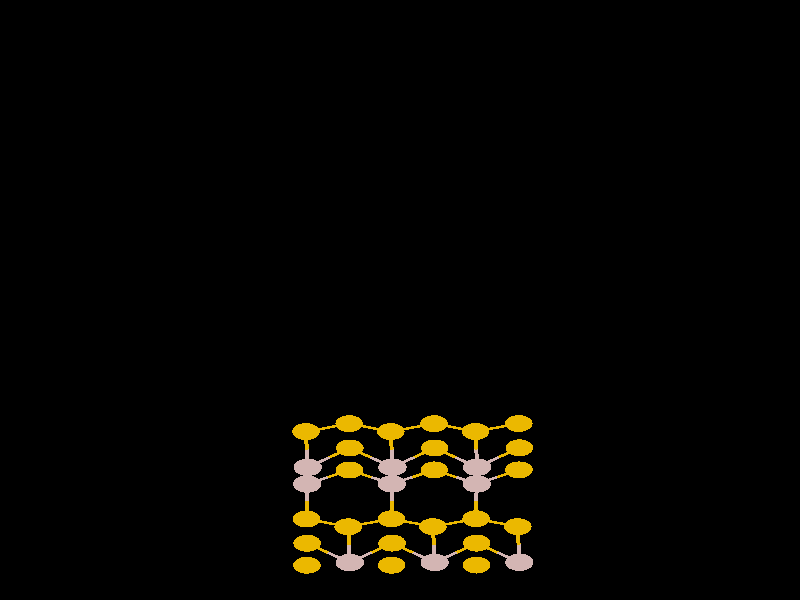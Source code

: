 #include "colors.inc"
#include "finish.inc"

global_settings {assumed_gamma 1 max_trace_level 6}
background {color White transmit 1.0}
camera {orthographic
  right -40.15*x up 49.16*y
  direction 1.00*z
  location <0,0,50.00> look_at <0,0,0>}


light_source {<  2.00,   3.00,  40.00> color White
  area_light <0.70, 0, 0>, <0, 0.70, 0>, 3, 3
  adaptive 1 jitter}
// no fog
#declare simple = finish {phong 0.7}
#declare pale = finish {ambient 0.5 diffuse 0.85 roughness 0.001 specular 0.200 }
#declare intermediate = finish {ambient 0.3 diffuse 0.6 specular 0.1 roughness 0.04}
#declare vmd = finish {ambient 0.0 diffuse 0.65 phong 0.1 phong_size 40.0 specular 0.5 }
#declare jmol = finish {ambient 0.2 diffuse 0.6 specular 1 roughness 0.001 metallic}
#declare ase2 = finish {ambient 0.05 brilliance 3 diffuse 0.6 metallic specular 0.7 roughness 0.04 reflection 0.15}
#declare ase3 = finish {ambient 0.15 brilliance 2 diffuse 0.6 metallic specular 1.0 roughness 0.001 reflection 0.0}
#declare glass = finish {ambient 0.05 diffuse 0.3 specular 1.0 roughness 0.001}
#declare glass2 = finish {ambient 0.01 diffuse 0.3 specular 1.0 reflection 0.25 roughness 0.001}
#declare Rcell = 0.000;
#declare Rbond = 0.100;

#macro atom(LOC, R, COL, TRANS, FIN)
  sphere{LOC, R texture{pigment{color COL transmit TRANS} finish{FIN}}}
#end
#macro constrain(LOC, R, COL, TRANS FIN)
union{torus{R, Rcell rotate 45*z texture{pigment{color COL transmit TRANS} finish{FIN}}}
     torus{R, Rcell rotate -45*z texture{pigment{color COL transmit TRANS} finish{FIN}}}
     translate LOC}
#end

cylinder {< -6.41, -23.41, -34.20>, < 19.12, -23.38, -34.20>, Rcell pigment {Black}}
cylinder {<-19.12,  23.38, -34.20>, <  6.41,  23.41, -34.20>, Rcell pigment {Black}}
cylinder {<-19.12,  23.38,   0.00>, <  6.41,  23.41,   0.00>, Rcell pigment {Black}}
cylinder {< -6.41, -23.41,   0.00>, < 19.12, -23.38,   0.00>, Rcell pigment {Black}}
cylinder {< -6.41, -23.41, -34.20>, <-19.12,  23.38, -34.20>, Rcell pigment {Black}}
cylinder {< 19.12, -23.38, -34.20>, <  6.41,  23.41, -34.20>, Rcell pigment {Black}}
cylinder {< 19.12, -23.38,   0.00>, <  6.41,  23.41,   0.00>, Rcell pigment {Black}}
cylinder {< -6.41, -23.41,   0.00>, <-19.12,  23.38,   0.00>, Rcell pigment {Black}}
cylinder {< -6.41, -23.41, -34.20>, < -6.41, -23.41,   0.00>, Rcell pigment {Black}}
cylinder {< 19.12, -23.38, -34.20>, < 19.12, -23.38,   0.00>, Rcell pigment {Black}}
cylinder {<  6.41,  23.41, -34.20>, <  6.41,  23.41,   0.00>, Rcell pigment {Black}}
cylinder {<-19.12,  23.38, -34.20>, <-19.12,  23.38,   0.00>, Rcell pigment {Black}}
atom(< -4.67, -21.73, -14.31>, 0.69, rgb <0.83, 0.48, 0.00>, 0.0, ase3) // #0
atom(< -4.66, -19.93, -19.54>, 0.69, rgb <0.83, 0.48, 0.00>, 0.0, ase3) // #1
atom(< -4.69, -17.94, -15.54>, 0.69, rgb <0.83, 0.48, 0.00>, 0.0, ase3) // #2
atom(< -2.52, -21.51, -18.18>, 0.71, rgb <0.65, 0.46, 0.45>, 0.0, ase3) // #3
atom(< -4.63, -13.71, -18.18>, 0.71, rgb <0.65, 0.46, 0.45>, 0.0, ase3) // #4
atom(< -0.42, -21.73, -14.31>, 0.69, rgb <0.83, 0.48, 0.00>, 0.0, ase3) // #5
atom(< -2.60, -18.58, -17.48>, 0.69, rgb <0.83, 0.48, 0.00>, 0.0, ase3) // #6
atom(< -0.40, -19.92, -19.54>, 0.69, rgb <0.83, 0.48, 0.00>, 0.0, ase3) // #7
atom(< -0.43, -17.93, -15.54>, 0.69, rgb <0.83, 0.48, 0.00>, 0.0, ase3) // #8
atom(<  1.74, -21.50, -18.18>, 0.71, rgb <0.65, 0.46, 0.45>, 0.0, ase3) // #9
atom(< -2.54, -13.93, -14.31>, 0.69, rgb <0.83, 0.48, 0.00>, 0.0, ase3) // #10
atom(< -4.72, -10.78, -17.48>, 0.69, rgb <0.83, 0.48, 0.00>, 0.0, ase3) // #11
atom(< -2.52, -12.12, -19.54>, 0.69, rgb <0.83, 0.48, 0.00>, 0.0, ase3) // #12
atom(< -2.55, -10.13, -15.54>, 0.69, rgb <0.83, 0.48, 0.00>, 0.0, ase3) // #13
atom(< -4.66, -15.08, -15.64>, 0.71, rgb <0.65, 0.46, 0.45>, 0.0, ase3) // #14
atom(< -0.38, -13.70, -18.18>, 0.71, rgb <0.65, 0.46, 0.45>, 0.0, ase3) // #15
atom(<  3.84, -21.72, -14.31>, 0.69, rgb <0.83, 0.48, 0.00>, 0.0, ase3) // #16
atom(<  1.65, -18.57, -17.48>, 0.69, rgb <0.83, 0.48, 0.00>, 0.0, ase3) // #17
atom(<  3.85, -19.92, -19.54>, 0.69, rgb <0.83, 0.48, 0.00>, 0.0, ase3) // #18
atom(<  3.82, -17.92, -15.54>, 0.69, rgb <0.83, 0.48, 0.00>, 0.0, ase3) // #19
atom(<  5.99, -21.49, -18.18>, 0.71, rgb <0.65, 0.46, 0.45>, 0.0, ase3) // #20
atom(<  1.72, -13.92, -14.31>, 0.69, rgb <0.83, 0.48, 0.00>, 0.0, ase3) // #21
atom(< -0.46, -10.78, -17.48>, 0.69, rgb <0.83, 0.48, 0.00>, 0.0, ase3) // #22
atom(<  1.74, -12.12, -19.54>, 0.69, rgb <0.83, 0.48, 0.00>, 0.0, ase3) // #23
atom(<  1.71, -10.13, -15.54>, 0.69, rgb <0.83, 0.48, 0.00>, 0.0, ase3) // #24
atom(< -0.41, -15.07, -15.64>, 0.71, rgb <0.65, 0.46, 0.45>, 0.0, ase3) // #25
atom(<  3.87, -13.70, -18.18>, 0.71, rgb <0.65, 0.46, 0.45>, 0.0, ase3) // #26
atom(<  5.91, -18.57, -17.48>, 0.69, rgb <0.83, 0.48, 0.00>, 0.0, ase3) // #27
atom(<  5.97, -13.92, -14.31>, 0.69, rgb <0.83, 0.48, 0.00>, 0.0, ase3) // #28
atom(<  3.79, -10.77, -17.48>, 0.69, rgb <0.83, 0.48, 0.00>, 0.0, ase3) // #29
atom(<  5.99, -12.11, -19.54>, 0.69, rgb <0.83, 0.48, 0.00>, 0.0, ase3) // #30
atom(<  5.96, -10.12, -15.54>, 0.69, rgb <0.83, 0.48, 0.00>, 0.0, ase3) // #31
atom(<  3.85, -15.07, -15.64>, 0.71, rgb <0.65, 0.46, 0.45>, 0.0, ase3) // #32
cylinder {< -4.66, -19.93, -19.54>, < -3.59, -20.72, -18.86>, Rbond texture{pigment {color rgb <0.83, 0.48, 0.00> transmit 0.0} finish{ase3}}}
cylinder {< -2.52, -21.51, -18.18>, < -3.59, -20.72, -18.86>, Rbond texture{pigment {color rgb <0.65, 0.46, 0.45> transmit 0.0} finish{ase3}}}
cylinder {< -4.69, -17.94, -15.54>, < -3.64, -18.26, -16.51>, Rbond texture{pigment {color rgb <0.83, 0.48, 0.00> transmit 0.0} finish{ase3}}}
cylinder {< -2.60, -18.58, -17.48>, < -3.64, -18.26, -16.51>, Rbond texture{pigment {color rgb <0.83, 0.48, 0.00> transmit 0.0} finish{ase3}}}
cylinder {< -4.69, -17.94, -15.54>, < -4.68, -16.51, -15.59>, Rbond texture{pigment {color rgb <0.83, 0.48, 0.00> transmit 0.0} finish{ase3}}}
cylinder {< -4.66, -15.08, -15.64>, < -4.68, -16.51, -15.59>, Rbond texture{pigment {color rgb <0.65, 0.46, 0.45> transmit 0.0} finish{ase3}}}
cylinder {< -2.52, -21.51, -18.18>, < -1.46, -20.71, -18.86>, Rbond texture{pigment {color rgb <0.65, 0.46, 0.45> transmit 0.0} finish{ase3}}}
cylinder {< -0.40, -19.92, -19.54>, < -1.46, -20.71, -18.86>, Rbond texture{pigment {color rgb <0.83, 0.48, 0.00> transmit 0.0} finish{ase3}}}
cylinder {< -2.52, -21.51, -18.18>, < -2.56, -20.04, -17.83>, Rbond texture{pigment {color rgb <0.65, 0.46, 0.45> transmit 0.0} finish{ase3}}}
cylinder {< -2.60, -18.58, -17.48>, < -2.56, -20.04, -17.83>, Rbond texture{pigment {color rgb <0.83, 0.48, 0.00> transmit 0.0} finish{ase3}}}
cylinder {< -4.63, -13.71, -18.18>, < -4.65, -14.39, -16.91>, Rbond texture{pigment {color rgb <0.65, 0.46, 0.45> transmit 0.0} finish{ase3}}}
cylinder {< -4.66, -15.08, -15.64>, < -4.65, -14.39, -16.91>, Rbond texture{pigment {color rgb <0.65, 0.46, 0.45> transmit 0.0} finish{ase3}}}
cylinder {< -4.63, -13.71, -18.18>, < -4.68, -12.24, -17.83>, Rbond texture{pigment {color rgb <0.65, 0.46, 0.45> transmit 0.0} finish{ase3}}}
cylinder {< -4.72, -10.78, -17.48>, < -4.68, -12.24, -17.83>, Rbond texture{pigment {color rgb <0.83, 0.48, 0.00> transmit 0.0} finish{ase3}}}
cylinder {< -4.63, -13.71, -18.18>, < -3.58, -12.92, -18.86>, Rbond texture{pigment {color rgb <0.65, 0.46, 0.45> transmit 0.0} finish{ase3}}}
cylinder {< -2.52, -12.12, -19.54>, < -3.58, -12.92, -18.86>, Rbond texture{pigment {color rgb <0.83, 0.48, 0.00> transmit 0.0} finish{ase3}}}
cylinder {< -2.60, -18.58, -17.48>, < -1.52, -18.25, -16.51>, Rbond texture{pigment {color rgb <0.83, 0.48, 0.00> transmit 0.0} finish{ase3}}}
cylinder {< -0.43, -17.93, -15.54>, < -1.52, -18.25, -16.51>, Rbond texture{pigment {color rgb <0.83, 0.48, 0.00> transmit 0.0} finish{ase3}}}
cylinder {< -0.40, -19.92, -19.54>, <  0.67, -20.71, -18.86>, Rbond texture{pigment {color rgb <0.83, 0.48, 0.00> transmit 0.0} finish{ase3}}}
cylinder {<  1.74, -21.50, -18.18>, <  0.67, -20.71, -18.86>, Rbond texture{pigment {color rgb <0.65, 0.46, 0.45> transmit 0.0} finish{ase3}}}
cylinder {< -0.43, -17.93, -15.54>, <  0.61, -18.25, -16.51>, Rbond texture{pigment {color rgb <0.83, 0.48, 0.00> transmit 0.0} finish{ase3}}}
cylinder {<  1.65, -18.57, -17.48>, <  0.61, -18.25, -16.51>, Rbond texture{pigment {color rgb <0.83, 0.48, 0.00> transmit 0.0} finish{ase3}}}
cylinder {< -0.43, -17.93, -15.54>, < -0.42, -16.50, -15.59>, Rbond texture{pigment {color rgb <0.83, 0.48, 0.00> transmit 0.0} finish{ase3}}}
cylinder {< -0.41, -15.07, -15.64>, < -0.42, -16.50, -15.59>, Rbond texture{pigment {color rgb <0.65, 0.46, 0.45> transmit 0.0} finish{ase3}}}
cylinder {<  1.74, -21.50, -18.18>, <  2.80, -20.71, -18.86>, Rbond texture{pigment {color rgb <0.65, 0.46, 0.45> transmit 0.0} finish{ase3}}}
cylinder {<  3.85, -19.92, -19.54>, <  2.80, -20.71, -18.86>, Rbond texture{pigment {color rgb <0.83, 0.48, 0.00> transmit 0.0} finish{ase3}}}
cylinder {<  1.74, -21.50, -18.18>, <  1.70, -20.04, -17.83>, Rbond texture{pigment {color rgb <0.65, 0.46, 0.45> transmit 0.0} finish{ase3}}}
cylinder {<  1.65, -18.57, -17.48>, <  1.70, -20.04, -17.83>, Rbond texture{pigment {color rgb <0.83, 0.48, 0.00> transmit 0.0} finish{ase3}}}
cylinder {< -2.54, -13.93, -14.31>, < -3.60, -14.50, -14.97>, Rbond texture{pigment {color rgb <0.83, 0.48, 0.00> transmit 0.0} finish{ase3}}}
cylinder {< -4.66, -15.08, -15.64>, < -3.60, -14.50, -14.97>, Rbond texture{pigment {color rgb <0.65, 0.46, 0.45> transmit 0.0} finish{ase3}}}
cylinder {< -2.54, -13.93, -14.31>, < -1.47, -14.50, -14.97>, Rbond texture{pigment {color rgb <0.83, 0.48, 0.00> transmit 0.0} finish{ase3}}}
cylinder {< -0.41, -15.07, -15.64>, < -1.47, -14.50, -14.97>, Rbond texture{pigment {color rgb <0.65, 0.46, 0.45> transmit 0.0} finish{ase3}}}
cylinder {< -4.72, -10.78, -17.48>, < -3.63, -10.46, -16.51>, Rbond texture{pigment {color rgb <0.83, 0.48, 0.00> transmit 0.0} finish{ase3}}}
cylinder {< -2.55, -10.13, -15.54>, < -3.63, -10.46, -16.51>, Rbond texture{pigment {color rgb <0.83, 0.48, 0.00> transmit 0.0} finish{ase3}}}
cylinder {< -2.52, -12.12, -19.54>, < -1.45, -12.91, -18.86>, Rbond texture{pigment {color rgb <0.83, 0.48, 0.00> transmit 0.0} finish{ase3}}}
cylinder {< -0.38, -13.70, -18.18>, < -1.45, -12.91, -18.86>, Rbond texture{pigment {color rgb <0.65, 0.46, 0.45> transmit 0.0} finish{ase3}}}
cylinder {< -2.55, -10.13, -15.54>, < -1.51, -10.45, -16.51>, Rbond texture{pigment {color rgb <0.83, 0.48, 0.00> transmit 0.0} finish{ase3}}}
cylinder {< -0.46, -10.78, -17.48>, < -1.51, -10.45, -16.51>, Rbond texture{pigment {color rgb <0.83, 0.48, 0.00> transmit 0.0} finish{ase3}}}
cylinder {< -0.38, -13.70, -18.18>, < -0.39, -14.39, -16.91>, Rbond texture{pigment {color rgb <0.65, 0.46, 0.45> transmit 0.0} finish{ase3}}}
cylinder {< -0.41, -15.07, -15.64>, < -0.39, -14.39, -16.91>, Rbond texture{pigment {color rgb <0.65, 0.46, 0.45> transmit 0.0} finish{ase3}}}
cylinder {< -0.38, -13.70, -18.18>, < -0.42, -12.24, -17.83>, Rbond texture{pigment {color rgb <0.65, 0.46, 0.45> transmit 0.0} finish{ase3}}}
cylinder {< -0.46, -10.78, -17.48>, < -0.42, -12.24, -17.83>, Rbond texture{pigment {color rgb <0.83, 0.48, 0.00> transmit 0.0} finish{ase3}}}
cylinder {< -0.38, -13.70, -18.18>, <  0.68, -12.91, -18.86>, Rbond texture{pigment {color rgb <0.65, 0.46, 0.45> transmit 0.0} finish{ase3}}}
cylinder {<  1.74, -12.12, -19.54>, <  0.68, -12.91, -18.86>, Rbond texture{pigment {color rgb <0.83, 0.48, 0.00> transmit 0.0} finish{ase3}}}
cylinder {<  1.65, -18.57, -17.48>, <  2.74, -18.25, -16.51>, Rbond texture{pigment {color rgb <0.83, 0.48, 0.00> transmit 0.0} finish{ase3}}}
cylinder {<  3.82, -17.92, -15.54>, <  2.74, -18.25, -16.51>, Rbond texture{pigment {color rgb <0.83, 0.48, 0.00> transmit 0.0} finish{ase3}}}
cylinder {<  3.85, -19.92, -19.54>, <  4.92, -20.71, -18.86>, Rbond texture{pigment {color rgb <0.83, 0.48, 0.00> transmit 0.0} finish{ase3}}}
cylinder {<  5.99, -21.49, -18.18>, <  4.92, -20.71, -18.86>, Rbond texture{pigment {color rgb <0.65, 0.46, 0.45> transmit 0.0} finish{ase3}}}
cylinder {<  3.82, -17.92, -15.54>, <  4.87, -18.25, -16.51>, Rbond texture{pigment {color rgb <0.83, 0.48, 0.00> transmit 0.0} finish{ase3}}}
cylinder {<  5.91, -18.57, -17.48>, <  4.87, -18.25, -16.51>, Rbond texture{pigment {color rgb <0.83, 0.48, 0.00> transmit 0.0} finish{ase3}}}
cylinder {<  3.82, -17.92, -15.54>, <  3.83, -16.49, -15.59>, Rbond texture{pigment {color rgb <0.83, 0.48, 0.00> transmit 0.0} finish{ase3}}}
cylinder {<  3.85, -15.07, -15.64>, <  3.83, -16.49, -15.59>, Rbond texture{pigment {color rgb <0.65, 0.46, 0.45> transmit 0.0} finish{ase3}}}
cylinder {<  5.99, -21.49, -18.18>, <  5.95, -20.03, -17.83>, Rbond texture{pigment {color rgb <0.65, 0.46, 0.45> transmit 0.0} finish{ase3}}}
cylinder {<  5.91, -18.57, -17.48>, <  5.95, -20.03, -17.83>, Rbond texture{pigment {color rgb <0.83, 0.48, 0.00> transmit 0.0} finish{ase3}}}
cylinder {<  1.72, -13.92, -14.31>, <  0.65, -14.50, -14.97>, Rbond texture{pigment {color rgb <0.83, 0.48, 0.00> transmit 0.0} finish{ase3}}}
cylinder {< -0.41, -15.07, -15.64>, <  0.65, -14.50, -14.97>, Rbond texture{pigment {color rgb <0.65, 0.46, 0.45> transmit 0.0} finish{ase3}}}
cylinder {<  1.72, -13.92, -14.31>, <  2.78, -14.49, -14.97>, Rbond texture{pigment {color rgb <0.83, 0.48, 0.00> transmit 0.0} finish{ase3}}}
cylinder {<  3.85, -15.07, -15.64>, <  2.78, -14.49, -14.97>, Rbond texture{pigment {color rgb <0.65, 0.46, 0.45> transmit 0.0} finish{ase3}}}
cylinder {< -0.46, -10.78, -17.48>, <  0.62, -10.45, -16.51>, Rbond texture{pigment {color rgb <0.83, 0.48, 0.00> transmit 0.0} finish{ase3}}}
cylinder {<  1.71, -10.13, -15.54>, <  0.62, -10.45, -16.51>, Rbond texture{pigment {color rgb <0.83, 0.48, 0.00> transmit 0.0} finish{ase3}}}
cylinder {<  1.74, -12.12, -19.54>, <  2.81, -12.91, -18.86>, Rbond texture{pigment {color rgb <0.83, 0.48, 0.00> transmit 0.0} finish{ase3}}}
cylinder {<  3.87, -13.70, -18.18>, <  2.81, -12.91, -18.86>, Rbond texture{pigment {color rgb <0.65, 0.46, 0.45> transmit 0.0} finish{ase3}}}
cylinder {<  1.71, -10.13, -15.54>, <  2.75, -10.45, -16.51>, Rbond texture{pigment {color rgb <0.83, 0.48, 0.00> transmit 0.0} finish{ase3}}}
cylinder {<  3.79, -10.77, -17.48>, <  2.75, -10.45, -16.51>, Rbond texture{pigment {color rgb <0.83, 0.48, 0.00> transmit 0.0} finish{ase3}}}
cylinder {<  3.87, -13.70, -18.18>, <  3.83, -12.23, -17.83>, Rbond texture{pigment {color rgb <0.65, 0.46, 0.45> transmit 0.0} finish{ase3}}}
cylinder {<  3.79, -10.77, -17.48>, <  3.83, -12.23, -17.83>, Rbond texture{pigment {color rgb <0.83, 0.48, 0.00> transmit 0.0} finish{ase3}}}
cylinder {<  3.87, -13.70, -18.18>, <  4.93, -12.90, -18.86>, Rbond texture{pigment {color rgb <0.65, 0.46, 0.45> transmit 0.0} finish{ase3}}}
cylinder {<  5.99, -12.11, -19.54>, <  4.93, -12.90, -18.86>, Rbond texture{pigment {color rgb <0.83, 0.48, 0.00> transmit 0.0} finish{ase3}}}
cylinder {<  3.87, -13.70, -18.18>, <  3.86, -14.38, -16.91>, Rbond texture{pigment {color rgb <0.65, 0.46, 0.45> transmit 0.0} finish{ase3}}}
cylinder {<  3.85, -15.07, -15.64>, <  3.86, -14.38, -16.91>, Rbond texture{pigment {color rgb <0.65, 0.46, 0.45> transmit 0.0} finish{ase3}}}
cylinder {<  5.97, -13.92, -14.31>, <  4.91, -14.49, -14.97>, Rbond texture{pigment {color rgb <0.83, 0.48, 0.00> transmit 0.0} finish{ase3}}}
cylinder {<  3.85, -15.07, -15.64>, <  4.91, -14.49, -14.97>, Rbond texture{pigment {color rgb <0.65, 0.46, 0.45> transmit 0.0} finish{ase3}}}
cylinder {<  3.79, -10.77, -17.48>, <  4.88, -10.45, -16.51>, Rbond texture{pigment {color rgb <0.83, 0.48, 0.00> transmit 0.0} finish{ase3}}}
cylinder {<  5.96, -10.12, -15.54>, <  4.88, -10.45, -16.51>, Rbond texture{pigment {color rgb <0.83, 0.48, 0.00> transmit 0.0} finish{ase3}}}
// no constraints
